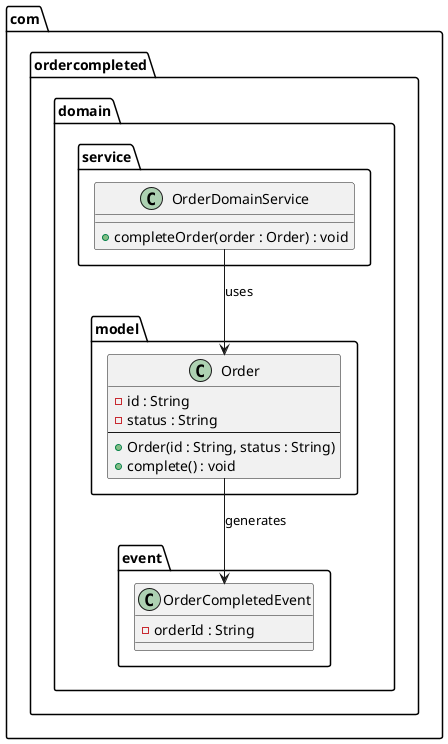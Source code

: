 @startuml

package "com.ordercompleted.domain.event" {
    class OrderCompletedEvent {
        - orderId : String
    }
}

package "com.ordercompleted.domain.model" {
    class Order {
        - id : String
        - status : String
        --
        + Order(id : String, status : String)
        + complete() : void
    }
}

package "com.ordercompleted.domain.service" {
    class OrderDomainService {
        + completeOrder(order : Order) : void
    }
}

OrderDomainService --> Order : "uses"
Order --> OrderCompletedEvent : "generates"

@enduml
